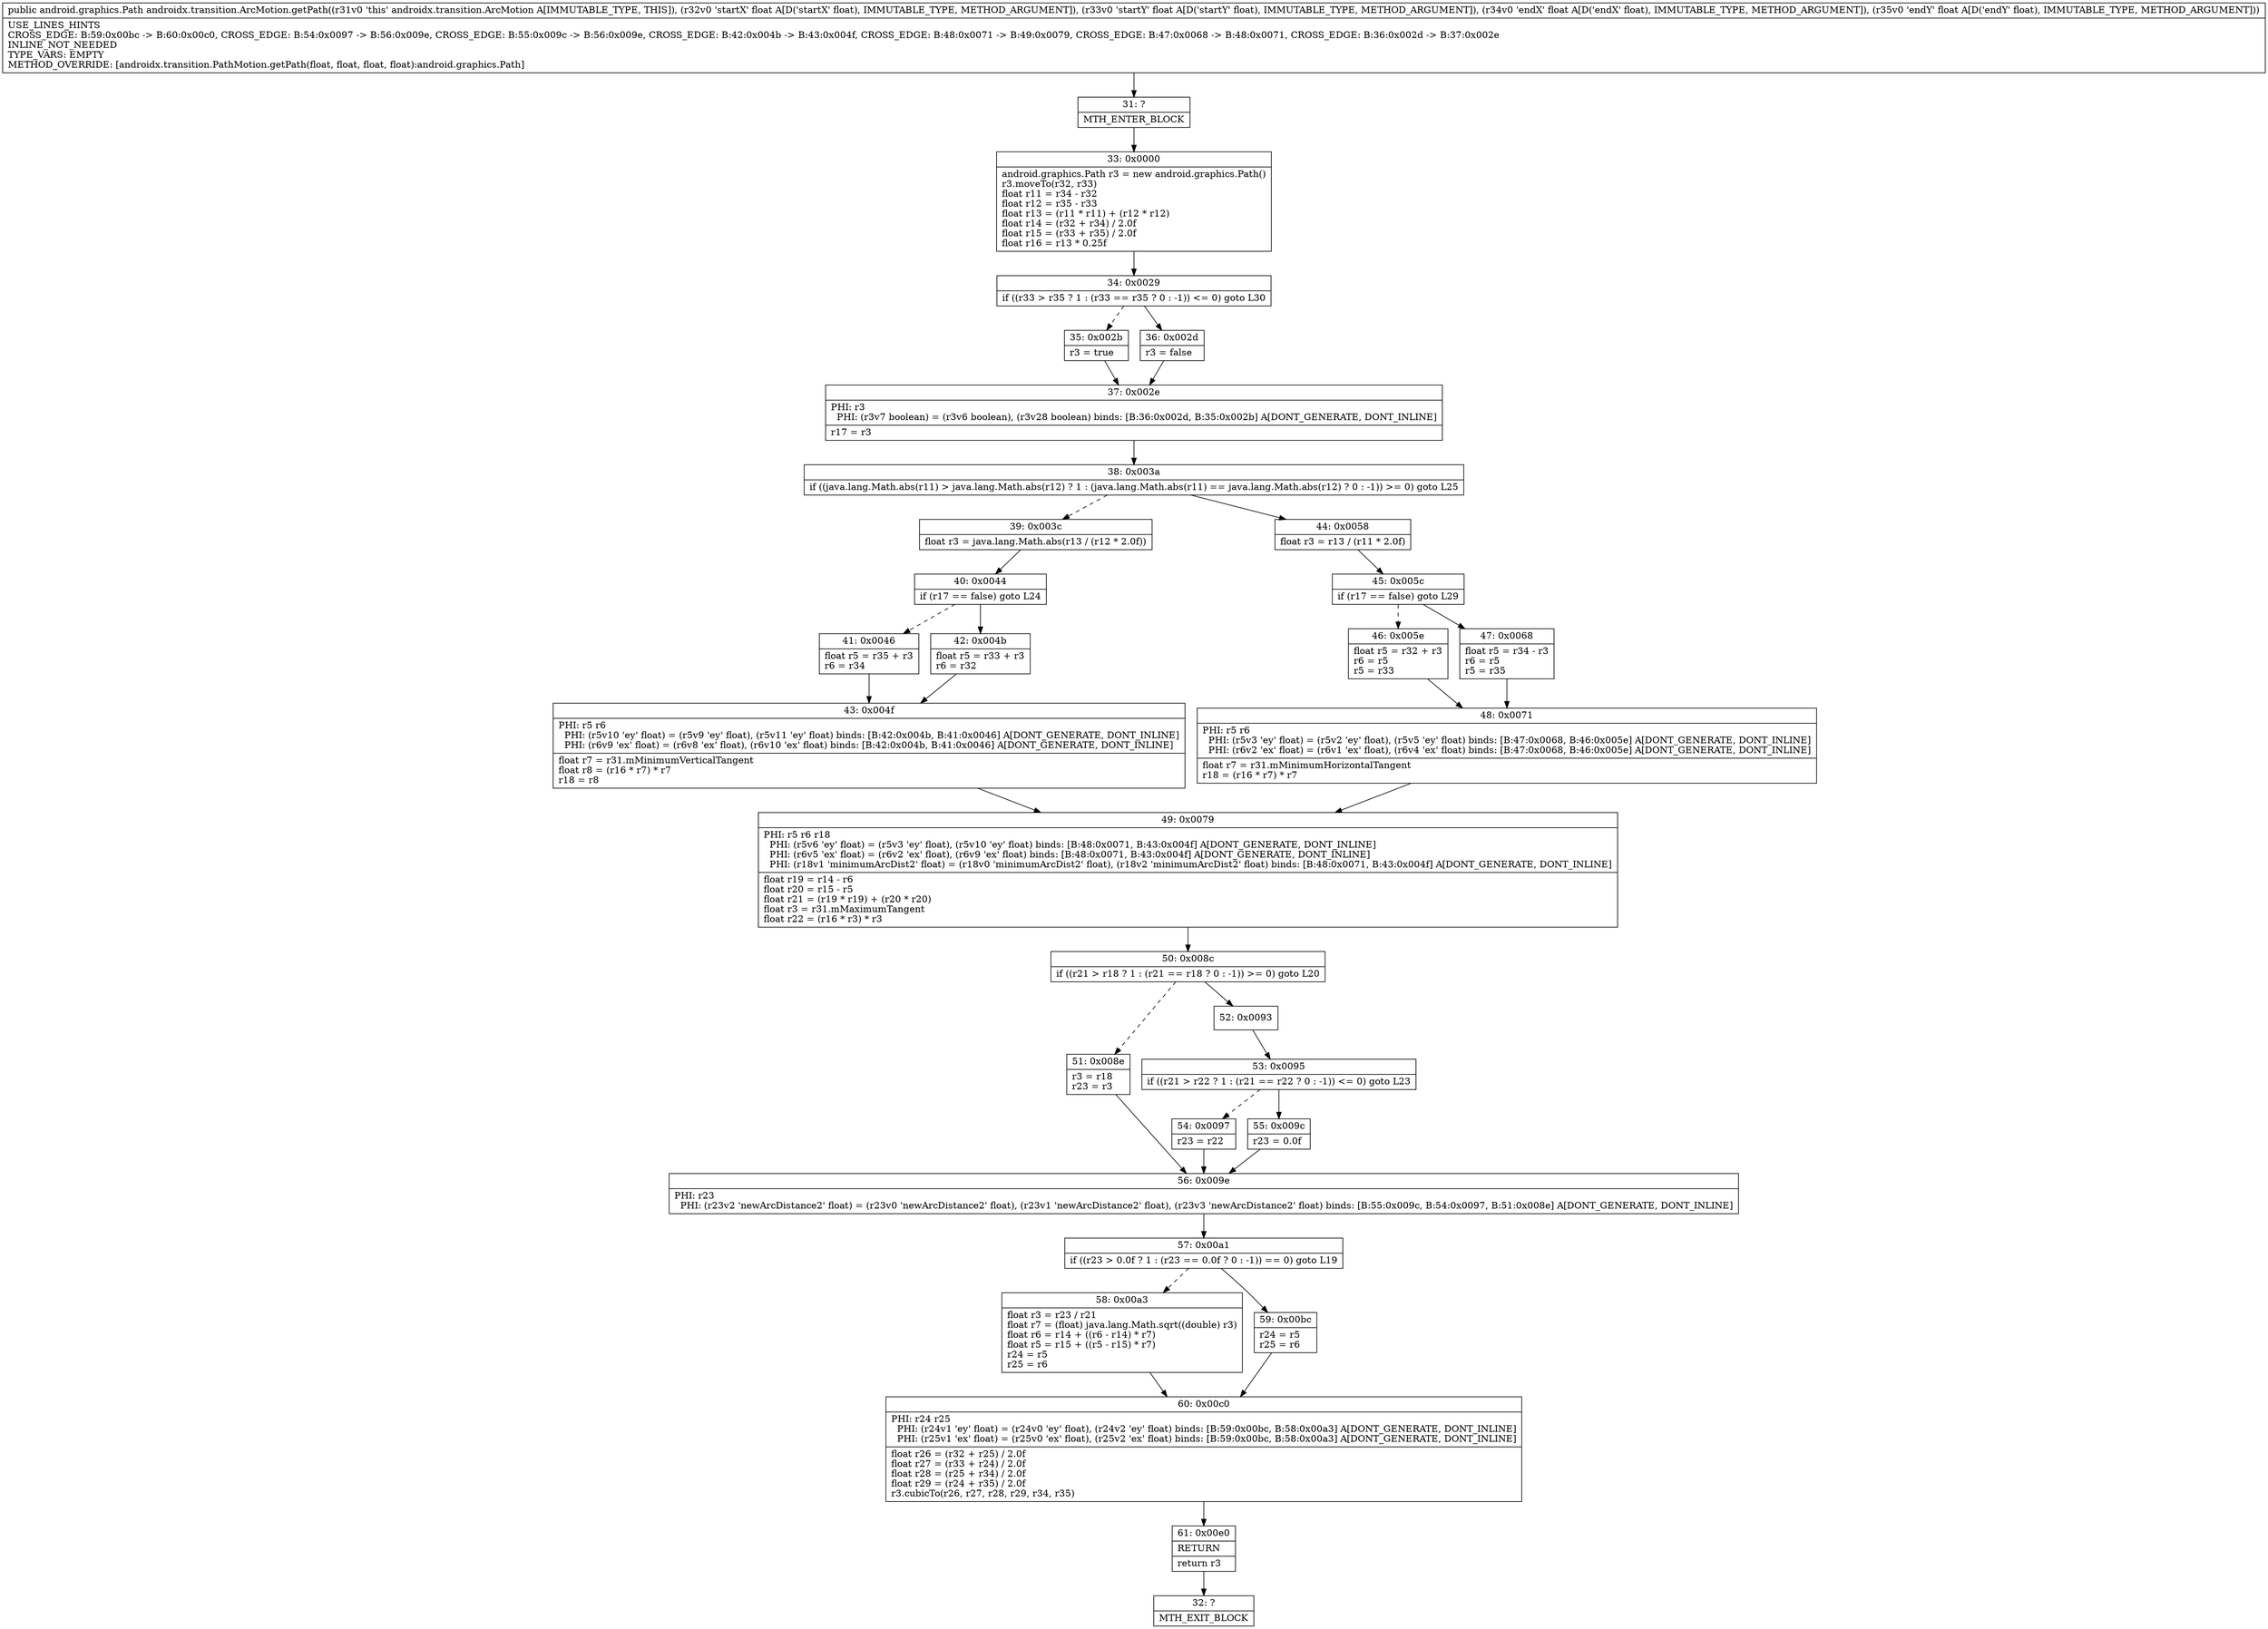 digraph "CFG forandroidx.transition.ArcMotion.getPath(FFFF)Landroid\/graphics\/Path;" {
Node_31 [shape=record,label="{31\:\ ?|MTH_ENTER_BLOCK\l}"];
Node_33 [shape=record,label="{33\:\ 0x0000|android.graphics.Path r3 = new android.graphics.Path()\lr3.moveTo(r32, r33)\lfloat r11 = r34 \- r32\lfloat r12 = r35 \- r33\lfloat r13 = (r11 * r11) + (r12 * r12)\lfloat r14 = (r32 + r34) \/ 2.0f\lfloat r15 = (r33 + r35) \/ 2.0f\lfloat r16 = r13 * 0.25f\l}"];
Node_34 [shape=record,label="{34\:\ 0x0029|if ((r33 \> r35 ? 1 : (r33 == r35 ? 0 : \-1)) \<= 0) goto L30\l}"];
Node_35 [shape=record,label="{35\:\ 0x002b|r3 = true\l}"];
Node_37 [shape=record,label="{37\:\ 0x002e|PHI: r3 \l  PHI: (r3v7 boolean) = (r3v6 boolean), (r3v28 boolean) binds: [B:36:0x002d, B:35:0x002b] A[DONT_GENERATE, DONT_INLINE]\l|r17 = r3\l}"];
Node_38 [shape=record,label="{38\:\ 0x003a|if ((java.lang.Math.abs(r11) \> java.lang.Math.abs(r12) ? 1 : (java.lang.Math.abs(r11) == java.lang.Math.abs(r12) ? 0 : \-1)) \>= 0) goto L25\l}"];
Node_39 [shape=record,label="{39\:\ 0x003c|float r3 = java.lang.Math.abs(r13 \/ (r12 * 2.0f))\l}"];
Node_40 [shape=record,label="{40\:\ 0x0044|if (r17 == false) goto L24\l}"];
Node_41 [shape=record,label="{41\:\ 0x0046|float r5 = r35 + r3\lr6 = r34\l}"];
Node_43 [shape=record,label="{43\:\ 0x004f|PHI: r5 r6 \l  PHI: (r5v10 'ey' float) = (r5v9 'ey' float), (r5v11 'ey' float) binds: [B:42:0x004b, B:41:0x0046] A[DONT_GENERATE, DONT_INLINE]\l  PHI: (r6v9 'ex' float) = (r6v8 'ex' float), (r6v10 'ex' float) binds: [B:42:0x004b, B:41:0x0046] A[DONT_GENERATE, DONT_INLINE]\l|float r7 = r31.mMinimumVerticalTangent\lfloat r8 = (r16 * r7) * r7\lr18 = r8\l}"];
Node_49 [shape=record,label="{49\:\ 0x0079|PHI: r5 r6 r18 \l  PHI: (r5v6 'ey' float) = (r5v3 'ey' float), (r5v10 'ey' float) binds: [B:48:0x0071, B:43:0x004f] A[DONT_GENERATE, DONT_INLINE]\l  PHI: (r6v5 'ex' float) = (r6v2 'ex' float), (r6v9 'ex' float) binds: [B:48:0x0071, B:43:0x004f] A[DONT_GENERATE, DONT_INLINE]\l  PHI: (r18v1 'minimumArcDist2' float) = (r18v0 'minimumArcDist2' float), (r18v2 'minimumArcDist2' float) binds: [B:48:0x0071, B:43:0x004f] A[DONT_GENERATE, DONT_INLINE]\l|float r19 = r14 \- r6\lfloat r20 = r15 \- r5\lfloat r21 = (r19 * r19) + (r20 * r20)\lfloat r3 = r31.mMaximumTangent\lfloat r22 = (r16 * r3) * r3\l}"];
Node_50 [shape=record,label="{50\:\ 0x008c|if ((r21 \> r18 ? 1 : (r21 == r18 ? 0 : \-1)) \>= 0) goto L20\l}"];
Node_51 [shape=record,label="{51\:\ 0x008e|r3 = r18\lr23 = r3\l}"];
Node_56 [shape=record,label="{56\:\ 0x009e|PHI: r23 \l  PHI: (r23v2 'newArcDistance2' float) = (r23v0 'newArcDistance2' float), (r23v1 'newArcDistance2' float), (r23v3 'newArcDistance2' float) binds: [B:55:0x009c, B:54:0x0097, B:51:0x008e] A[DONT_GENERATE, DONT_INLINE]\l}"];
Node_57 [shape=record,label="{57\:\ 0x00a1|if ((r23 \> 0.0f ? 1 : (r23 == 0.0f ? 0 : \-1)) == 0) goto L19\l}"];
Node_58 [shape=record,label="{58\:\ 0x00a3|float r3 = r23 \/ r21\lfloat r7 = (float) java.lang.Math.sqrt((double) r3)\lfloat r6 = r14 + ((r6 \- r14) * r7)\lfloat r5 = r15 + ((r5 \- r15) * r7)\lr24 = r5\lr25 = r6\l}"];
Node_60 [shape=record,label="{60\:\ 0x00c0|PHI: r24 r25 \l  PHI: (r24v1 'ey' float) = (r24v0 'ey' float), (r24v2 'ey' float) binds: [B:59:0x00bc, B:58:0x00a3] A[DONT_GENERATE, DONT_INLINE]\l  PHI: (r25v1 'ex' float) = (r25v0 'ex' float), (r25v2 'ex' float) binds: [B:59:0x00bc, B:58:0x00a3] A[DONT_GENERATE, DONT_INLINE]\l|float r26 = (r32 + r25) \/ 2.0f\lfloat r27 = (r33 + r24) \/ 2.0f\lfloat r28 = (r25 + r34) \/ 2.0f\lfloat r29 = (r24 + r35) \/ 2.0f\lr3.cubicTo(r26, r27, r28, r29, r34, r35)\l}"];
Node_61 [shape=record,label="{61\:\ 0x00e0|RETURN\l|return r3\l}"];
Node_32 [shape=record,label="{32\:\ ?|MTH_EXIT_BLOCK\l}"];
Node_59 [shape=record,label="{59\:\ 0x00bc|r24 = r5\lr25 = r6\l}"];
Node_52 [shape=record,label="{52\:\ 0x0093}"];
Node_53 [shape=record,label="{53\:\ 0x0095|if ((r21 \> r22 ? 1 : (r21 == r22 ? 0 : \-1)) \<= 0) goto L23\l}"];
Node_54 [shape=record,label="{54\:\ 0x0097|r23 = r22\l}"];
Node_55 [shape=record,label="{55\:\ 0x009c|r23 = 0.0f\l}"];
Node_42 [shape=record,label="{42\:\ 0x004b|float r5 = r33 + r3\lr6 = r32\l}"];
Node_44 [shape=record,label="{44\:\ 0x0058|float r3 = r13 \/ (r11 * 2.0f)\l}"];
Node_45 [shape=record,label="{45\:\ 0x005c|if (r17 == false) goto L29\l}"];
Node_46 [shape=record,label="{46\:\ 0x005e|float r5 = r32 + r3\lr6 = r5\lr5 = r33\l}"];
Node_48 [shape=record,label="{48\:\ 0x0071|PHI: r5 r6 \l  PHI: (r5v3 'ey' float) = (r5v2 'ey' float), (r5v5 'ey' float) binds: [B:47:0x0068, B:46:0x005e] A[DONT_GENERATE, DONT_INLINE]\l  PHI: (r6v2 'ex' float) = (r6v1 'ex' float), (r6v4 'ex' float) binds: [B:47:0x0068, B:46:0x005e] A[DONT_GENERATE, DONT_INLINE]\l|float r7 = r31.mMinimumHorizontalTangent\lr18 = (r16 * r7) * r7\l}"];
Node_47 [shape=record,label="{47\:\ 0x0068|float r5 = r34 \- r3\lr6 = r5\lr5 = r35\l}"];
Node_36 [shape=record,label="{36\:\ 0x002d|r3 = false\l}"];
MethodNode[shape=record,label="{public android.graphics.Path androidx.transition.ArcMotion.getPath((r31v0 'this' androidx.transition.ArcMotion A[IMMUTABLE_TYPE, THIS]), (r32v0 'startX' float A[D('startX' float), IMMUTABLE_TYPE, METHOD_ARGUMENT]), (r33v0 'startY' float A[D('startY' float), IMMUTABLE_TYPE, METHOD_ARGUMENT]), (r34v0 'endX' float A[D('endX' float), IMMUTABLE_TYPE, METHOD_ARGUMENT]), (r35v0 'endY' float A[D('endY' float), IMMUTABLE_TYPE, METHOD_ARGUMENT]))  | USE_LINES_HINTS\lCROSS_EDGE: B:59:0x00bc \-\> B:60:0x00c0, CROSS_EDGE: B:54:0x0097 \-\> B:56:0x009e, CROSS_EDGE: B:55:0x009c \-\> B:56:0x009e, CROSS_EDGE: B:42:0x004b \-\> B:43:0x004f, CROSS_EDGE: B:48:0x0071 \-\> B:49:0x0079, CROSS_EDGE: B:47:0x0068 \-\> B:48:0x0071, CROSS_EDGE: B:36:0x002d \-\> B:37:0x002e\lINLINE_NOT_NEEDED\lTYPE_VARS: EMPTY\lMETHOD_OVERRIDE: [androidx.transition.PathMotion.getPath(float, float, float, float):android.graphics.Path]\l}"];
MethodNode -> Node_31;Node_31 -> Node_33;
Node_33 -> Node_34;
Node_34 -> Node_35[style=dashed];
Node_34 -> Node_36;
Node_35 -> Node_37;
Node_37 -> Node_38;
Node_38 -> Node_39[style=dashed];
Node_38 -> Node_44;
Node_39 -> Node_40;
Node_40 -> Node_41[style=dashed];
Node_40 -> Node_42;
Node_41 -> Node_43;
Node_43 -> Node_49;
Node_49 -> Node_50;
Node_50 -> Node_51[style=dashed];
Node_50 -> Node_52;
Node_51 -> Node_56;
Node_56 -> Node_57;
Node_57 -> Node_58[style=dashed];
Node_57 -> Node_59;
Node_58 -> Node_60;
Node_60 -> Node_61;
Node_61 -> Node_32;
Node_59 -> Node_60;
Node_52 -> Node_53;
Node_53 -> Node_54[style=dashed];
Node_53 -> Node_55;
Node_54 -> Node_56;
Node_55 -> Node_56;
Node_42 -> Node_43;
Node_44 -> Node_45;
Node_45 -> Node_46[style=dashed];
Node_45 -> Node_47;
Node_46 -> Node_48;
Node_48 -> Node_49;
Node_47 -> Node_48;
Node_36 -> Node_37;
}

